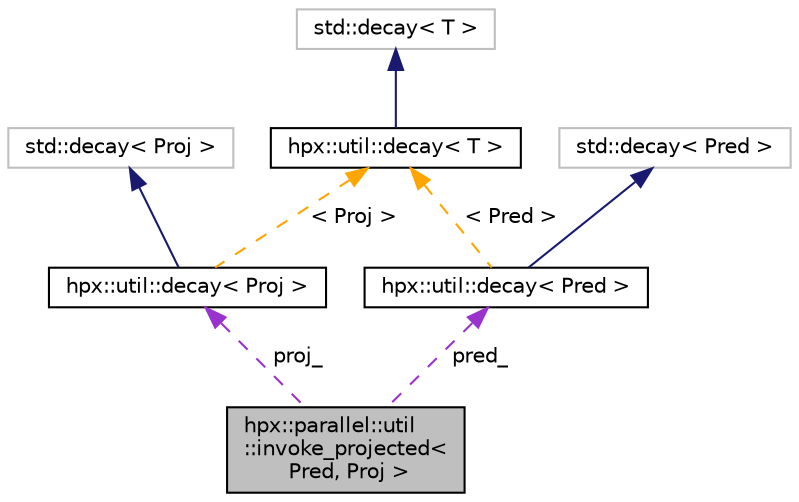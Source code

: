 digraph "hpx::parallel::util::invoke_projected&lt; Pred, Proj &gt;"
{
  edge [fontname="Helvetica",fontsize="10",labelfontname="Helvetica",labelfontsize="10"];
  node [fontname="Helvetica",fontsize="10",shape=record];
  Node1 [label="hpx::parallel::util\l::invoke_projected\<\l Pred, Proj \>",height=0.2,width=0.4,color="black", fillcolor="grey75", style="filled", fontcolor="black"];
  Node2 -> Node1 [dir="back",color="darkorchid3",fontsize="10",style="dashed",label=" proj_" ,fontname="Helvetica"];
  Node2 [label="hpx::util::decay\< Proj \>",height=0.2,width=0.4,color="black", fillcolor="white", style="filled",URL="$dd/d8f/structhpx_1_1util_1_1decay.html"];
  Node3 -> Node2 [dir="back",color="midnightblue",fontsize="10",style="solid",fontname="Helvetica"];
  Node3 [label="std::decay\< Proj \>",height=0.2,width=0.4,color="grey75", fillcolor="white", style="filled"];
  Node4 -> Node2 [dir="back",color="orange",fontsize="10",style="dashed",label=" \< Proj \>" ,fontname="Helvetica"];
  Node4 [label="hpx::util::decay\< T \>",height=0.2,width=0.4,color="black", fillcolor="white", style="filled",URL="$dd/d8f/structhpx_1_1util_1_1decay.html"];
  Node5 -> Node4 [dir="back",color="midnightblue",fontsize="10",style="solid",fontname="Helvetica"];
  Node5 [label="std::decay\< T \>",height=0.2,width=0.4,color="grey75", fillcolor="white", style="filled"];
  Node6 -> Node1 [dir="back",color="darkorchid3",fontsize="10",style="dashed",label=" pred_" ,fontname="Helvetica"];
  Node6 [label="hpx::util::decay\< Pred \>",height=0.2,width=0.4,color="black", fillcolor="white", style="filled",URL="$dd/d8f/structhpx_1_1util_1_1decay.html"];
  Node7 -> Node6 [dir="back",color="midnightblue",fontsize="10",style="solid",fontname="Helvetica"];
  Node7 [label="std::decay\< Pred \>",height=0.2,width=0.4,color="grey75", fillcolor="white", style="filled"];
  Node4 -> Node6 [dir="back",color="orange",fontsize="10",style="dashed",label=" \< Pred \>" ,fontname="Helvetica"];
}

